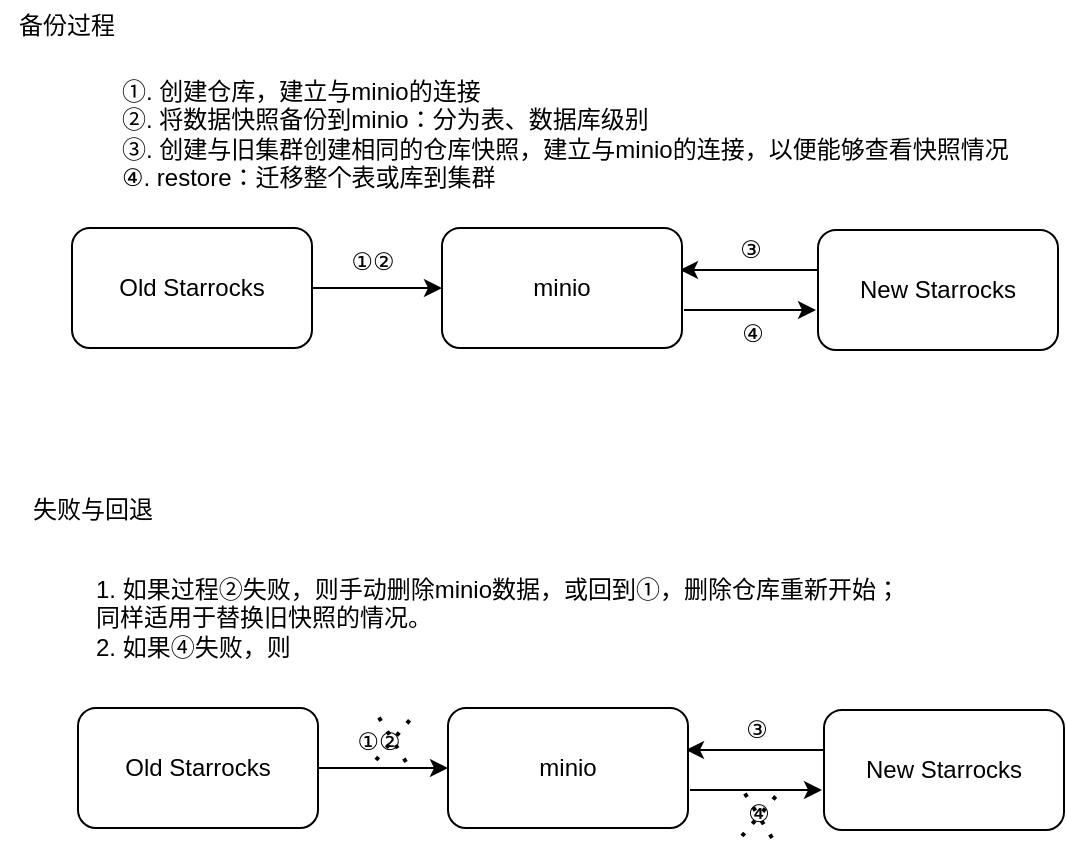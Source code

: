 <mxfile version="23.1.1" type="github">
  <diagram name="第 1 页" id="XI1z-NXLxx5ZMHNDC6Ft">
    <mxGraphModel dx="742" dy="413" grid="0" gridSize="10" guides="0" tooltips="1" connect="1" arrows="1" fold="1" page="1" pageScale="1" pageWidth="1600" pageHeight="1200" math="0" shadow="0">
      <root>
        <mxCell id="0" />
        <mxCell id="1" parent="0" />
        <mxCell id="99d83jYmcaxAfN2YaDKl-4" style="edgeStyle=orthogonalEdgeStyle;rounded=0;orthogonalLoop=1;jettySize=auto;html=1;entryX=0;entryY=0.5;entryDx=0;entryDy=0;" edge="1" parent="1" source="99d83jYmcaxAfN2YaDKl-1" target="99d83jYmcaxAfN2YaDKl-3">
          <mxGeometry relative="1" as="geometry" />
        </mxCell>
        <mxCell id="99d83jYmcaxAfN2YaDKl-1" value="Old Starrocks" style="rounded=1;whiteSpace=wrap;html=1;" vertex="1" parent="1">
          <mxGeometry x="139" y="120" width="120" height="60" as="geometry" />
        </mxCell>
        <mxCell id="99d83jYmcaxAfN2YaDKl-5" style="edgeStyle=orthogonalEdgeStyle;rounded=0;orthogonalLoop=1;jettySize=auto;html=1;entryX=1;entryY=0.5;entryDx=0;entryDy=0;exitX=0;exitY=0.333;exitDx=0;exitDy=0;exitPerimeter=0;" edge="1" parent="1" source="99d83jYmcaxAfN2YaDKl-2">
          <mxGeometry relative="1" as="geometry">
            <mxPoint x="508" y="141" as="sourcePoint" />
            <mxPoint x="443" y="141" as="targetPoint" />
          </mxGeometry>
        </mxCell>
        <mxCell id="99d83jYmcaxAfN2YaDKl-2" value="New Starrocks" style="rounded=1;whiteSpace=wrap;html=1;" vertex="1" parent="1">
          <mxGeometry x="512" y="121" width="120" height="60" as="geometry" />
        </mxCell>
        <mxCell id="99d83jYmcaxAfN2YaDKl-3" value="minio" style="rounded=1;whiteSpace=wrap;html=1;" vertex="1" parent="1">
          <mxGeometry x="324" y="120" width="120" height="60" as="geometry" />
        </mxCell>
        <mxCell id="99d83jYmcaxAfN2YaDKl-6" value="①. 创建仓库，建立与minio的连接&lt;br&gt;②. 将数据快照备份到minio：分为表、数据库级别&lt;br&gt;③. 创建与旧集群创建相同的仓库快照，建立与minio的连接，以便能够查看快照情况&lt;br style=&quot;border-color: var(--border-color);&quot;&gt;④. restore：迁移整个表或库到集群" style="text;html=1;align=left;verticalAlign=middle;resizable=0;points=[];autosize=1;strokeColor=none;fillColor=none;" vertex="1" parent="1">
          <mxGeometry x="162" y="38" width="461" height="70" as="geometry" />
        </mxCell>
        <mxCell id="99d83jYmcaxAfN2YaDKl-8" value="①②" style="text;html=1;align=center;verticalAlign=middle;resizable=0;points=[];autosize=1;strokeColor=none;fillColor=none;" vertex="1" parent="1">
          <mxGeometry x="268" y="124" width="42" height="26" as="geometry" />
        </mxCell>
        <mxCell id="99d83jYmcaxAfN2YaDKl-10" value="" style="endArrow=classic;html=1;rounded=0;" edge="1" parent="1">
          <mxGeometry width="50" height="50" relative="1" as="geometry">
            <mxPoint x="445" y="161" as="sourcePoint" />
            <mxPoint x="511" y="161" as="targetPoint" />
          </mxGeometry>
        </mxCell>
        <mxCell id="99d83jYmcaxAfN2YaDKl-11" value="③" style="text;html=1;align=center;verticalAlign=middle;resizable=0;points=[];autosize=1;strokeColor=none;fillColor=none;" vertex="1" parent="1">
          <mxGeometry x="463" y="118" width="30" height="26" as="geometry" />
        </mxCell>
        <mxCell id="99d83jYmcaxAfN2YaDKl-12" value="④" style="text;html=1;align=center;verticalAlign=middle;resizable=0;points=[];autosize=1;strokeColor=none;fillColor=none;" vertex="1" parent="1">
          <mxGeometry x="464" y="160" width="30" height="26" as="geometry" />
        </mxCell>
        <mxCell id="99d83jYmcaxAfN2YaDKl-14" style="edgeStyle=orthogonalEdgeStyle;rounded=0;orthogonalLoop=1;jettySize=auto;html=1;entryX=0;entryY=0.5;entryDx=0;entryDy=0;" edge="1" parent="1" source="99d83jYmcaxAfN2YaDKl-15" target="99d83jYmcaxAfN2YaDKl-18">
          <mxGeometry relative="1" as="geometry" />
        </mxCell>
        <mxCell id="99d83jYmcaxAfN2YaDKl-15" value="Old Starrocks" style="rounded=1;whiteSpace=wrap;html=1;" vertex="1" parent="1">
          <mxGeometry x="142" y="360" width="120" height="60" as="geometry" />
        </mxCell>
        <mxCell id="99d83jYmcaxAfN2YaDKl-16" style="edgeStyle=orthogonalEdgeStyle;rounded=0;orthogonalLoop=1;jettySize=auto;html=1;entryX=1;entryY=0.5;entryDx=0;entryDy=0;exitX=0;exitY=0.333;exitDx=0;exitDy=0;exitPerimeter=0;" edge="1" parent="1" source="99d83jYmcaxAfN2YaDKl-17">
          <mxGeometry relative="1" as="geometry">
            <mxPoint x="511" y="381" as="sourcePoint" />
            <mxPoint x="446" y="381" as="targetPoint" />
          </mxGeometry>
        </mxCell>
        <mxCell id="99d83jYmcaxAfN2YaDKl-17" value="New Starrocks" style="rounded=1;whiteSpace=wrap;html=1;" vertex="1" parent="1">
          <mxGeometry x="515" y="361" width="120" height="60" as="geometry" />
        </mxCell>
        <mxCell id="99d83jYmcaxAfN2YaDKl-18" value="minio" style="rounded=1;whiteSpace=wrap;html=1;" vertex="1" parent="1">
          <mxGeometry x="327" y="360" width="120" height="60" as="geometry" />
        </mxCell>
        <mxCell id="99d83jYmcaxAfN2YaDKl-19" value="1. 如果过程②失败，则手动删除minio数据，或回到①，删除仓库重新开始；&lt;br&gt;同样适用于替换旧快照的情况。&lt;br style=&quot;border-color: var(--border-color);&quot;&gt;2. 如果④失败，则" style="text;html=1;align=left;verticalAlign=middle;resizable=0;points=[];autosize=1;strokeColor=none;fillColor=none;" vertex="1" parent="1">
          <mxGeometry x="149" y="287" width="420" height="55" as="geometry" />
        </mxCell>
        <mxCell id="99d83jYmcaxAfN2YaDKl-20" value="①②" style="text;html=1;align=center;verticalAlign=middle;resizable=0;points=[];autosize=1;strokeColor=none;fillColor=none;" vertex="1" parent="1">
          <mxGeometry x="271" y="364" width="42" height="26" as="geometry" />
        </mxCell>
        <mxCell id="99d83jYmcaxAfN2YaDKl-21" value="" style="endArrow=classic;html=1;rounded=0;" edge="1" parent="1">
          <mxGeometry width="50" height="50" relative="1" as="geometry">
            <mxPoint x="448" y="401" as="sourcePoint" />
            <mxPoint x="514" y="401" as="targetPoint" />
          </mxGeometry>
        </mxCell>
        <mxCell id="99d83jYmcaxAfN2YaDKl-22" value="③" style="text;html=1;align=center;verticalAlign=middle;resizable=0;points=[];autosize=1;strokeColor=none;fillColor=none;" vertex="1" parent="1">
          <mxGeometry x="466" y="358" width="30" height="26" as="geometry" />
        </mxCell>
        <mxCell id="99d83jYmcaxAfN2YaDKl-23" value="④" style="text;html=1;align=center;verticalAlign=middle;resizable=0;points=[];autosize=1;strokeColor=none;fillColor=none;" vertex="1" parent="1">
          <mxGeometry x="467" y="400" width="30" height="26" as="geometry" />
        </mxCell>
        <mxCell id="99d83jYmcaxAfN2YaDKl-24" value="" style="endArrow=none;dashed=1;html=1;dashPattern=1 3;strokeWidth=2;rounded=0;entryX=0.888;entryY=0.06;entryDx=0;entryDy=0;entryPerimeter=0;" edge="1" parent="1" target="99d83jYmcaxAfN2YaDKl-20">
          <mxGeometry width="50" height="50" relative="1" as="geometry">
            <mxPoint x="291" y="386" as="sourcePoint" />
            <mxPoint x="307" y="369" as="targetPoint" />
          </mxGeometry>
        </mxCell>
        <mxCell id="99d83jYmcaxAfN2YaDKl-25" value="" style="endArrow=none;dashed=1;html=1;dashPattern=1 3;strokeWidth=2;rounded=0;" edge="1" parent="1">
          <mxGeometry width="50" height="50" relative="1" as="geometry">
            <mxPoint x="306" y="387" as="sourcePoint" />
            <mxPoint x="292" y="364" as="targetPoint" />
          </mxGeometry>
        </mxCell>
        <mxCell id="99d83jYmcaxAfN2YaDKl-26" value="备份过程" style="text;html=1;align=center;verticalAlign=middle;resizable=0;points=[];autosize=1;strokeColor=none;fillColor=none;" vertex="1" parent="1">
          <mxGeometry x="103" y="6" width="66" height="26" as="geometry" />
        </mxCell>
        <mxCell id="99d83jYmcaxAfN2YaDKl-27" value="失败与回退" style="text;html=1;align=center;verticalAlign=middle;resizable=0;points=[];autosize=1;strokeColor=none;fillColor=none;" vertex="1" parent="1">
          <mxGeometry x="110" y="248" width="78" height="26" as="geometry" />
        </mxCell>
        <mxCell id="99d83jYmcaxAfN2YaDKl-28" value="" style="endArrow=none;dashed=1;html=1;dashPattern=1 3;strokeWidth=2;rounded=0;entryX=0.888;entryY=0.06;entryDx=0;entryDy=0;entryPerimeter=0;" edge="1" parent="1">
          <mxGeometry width="50" height="50" relative="1" as="geometry">
            <mxPoint x="474" y="424" as="sourcePoint" />
            <mxPoint x="491" y="404" as="targetPoint" />
          </mxGeometry>
        </mxCell>
        <mxCell id="99d83jYmcaxAfN2YaDKl-29" value="" style="endArrow=none;dashed=1;html=1;dashPattern=1 3;strokeWidth=2;rounded=0;" edge="1" parent="1">
          <mxGeometry width="50" height="50" relative="1" as="geometry">
            <mxPoint x="489" y="425" as="sourcePoint" />
            <mxPoint x="475" y="402" as="targetPoint" />
          </mxGeometry>
        </mxCell>
      </root>
    </mxGraphModel>
  </diagram>
</mxfile>
